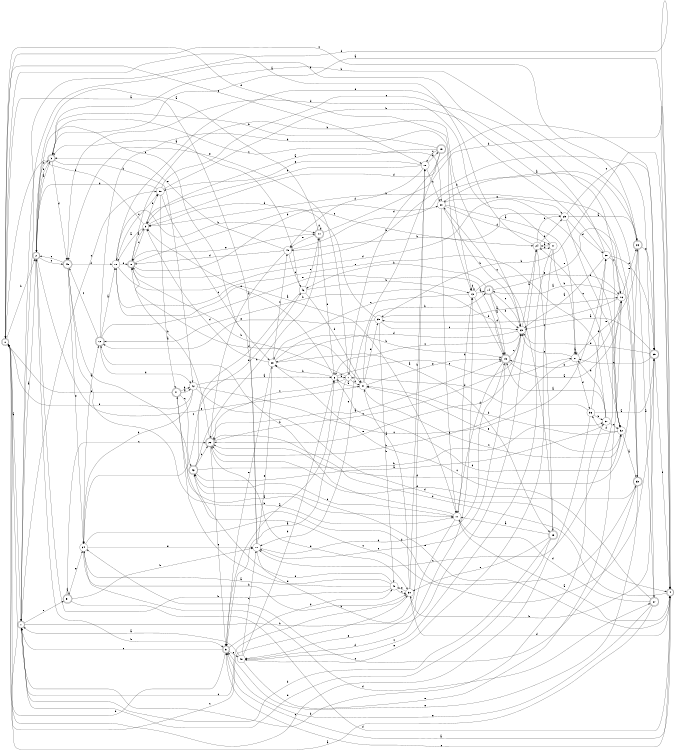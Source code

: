 digraph n42_8 {
__start0 [label="" shape="none"];

rankdir=LR;
size="8,5";

s0 [style="rounded,filled", color="black", fillcolor="white" shape="doublecircle", label="0"];
s1 [style="rounded,filled", color="black", fillcolor="white" shape="doublecircle", label="1"];
s2 [style="rounded,filled", color="black", fillcolor="white" shape="doublecircle", label="2"];
s3 [style="rounded,filled", color="black", fillcolor="white" shape="doublecircle", label="3"];
s4 [style="rounded,filled", color="black", fillcolor="white" shape="doublecircle", label="4"];
s5 [style="rounded,filled", color="black", fillcolor="white" shape="doublecircle", label="5"];
s6 [style="filled", color="black", fillcolor="white" shape="circle", label="6"];
s7 [style="filled", color="black", fillcolor="white" shape="circle", label="7"];
s8 [style="rounded,filled", color="black", fillcolor="white" shape="doublecircle", label="8"];
s9 [style="filled", color="black", fillcolor="white" shape="circle", label="9"];
s10 [style="filled", color="black", fillcolor="white" shape="circle", label="10"];
s11 [style="filled", color="black", fillcolor="white" shape="circle", label="11"];
s12 [style="rounded,filled", color="black", fillcolor="white" shape="doublecircle", label="12"];
s13 [style="filled", color="black", fillcolor="white" shape="circle", label="13"];
s14 [style="rounded,filled", color="black", fillcolor="white" shape="doublecircle", label="14"];
s15 [style="rounded,filled", color="black", fillcolor="white" shape="doublecircle", label="15"];
s16 [style="filled", color="black", fillcolor="white" shape="circle", label="16"];
s17 [style="filled", color="black", fillcolor="white" shape="circle", label="17"];
s18 [style="filled", color="black", fillcolor="white" shape="circle", label="18"];
s19 [style="rounded,filled", color="black", fillcolor="white" shape="doublecircle", label="19"];
s20 [style="filled", color="black", fillcolor="white" shape="circle", label="20"];
s21 [style="filled", color="black", fillcolor="white" shape="circle", label="21"];
s22 [style="rounded,filled", color="black", fillcolor="white" shape="doublecircle", label="22"];
s23 [style="filled", color="black", fillcolor="white" shape="circle", label="23"];
s24 [style="filled", color="black", fillcolor="white" shape="circle", label="24"];
s25 [style="filled", color="black", fillcolor="white" shape="circle", label="25"];
s26 [style="rounded,filled", color="black", fillcolor="white" shape="doublecircle", label="26"];
s27 [style="rounded,filled", color="black", fillcolor="white" shape="doublecircle", label="27"];
s28 [style="filled", color="black", fillcolor="white" shape="circle", label="28"];
s29 [style="rounded,filled", color="black", fillcolor="white" shape="doublecircle", label="29"];
s30 [style="filled", color="black", fillcolor="white" shape="circle", label="30"];
s31 [style="filled", color="black", fillcolor="white" shape="circle", label="31"];
s32 [style="filled", color="black", fillcolor="white" shape="circle", label="32"];
s33 [style="rounded,filled", color="black", fillcolor="white" shape="doublecircle", label="33"];
s34 [style="filled", color="black", fillcolor="white" shape="circle", label="34"];
s35 [style="rounded,filled", color="black", fillcolor="white" shape="doublecircle", label="35"];
s36 [style="filled", color="black", fillcolor="white" shape="circle", label="36"];
s37 [style="filled", color="black", fillcolor="white" shape="circle", label="37"];
s38 [style="filled", color="black", fillcolor="white" shape="circle", label="38"];
s39 [style="filled", color="black", fillcolor="white" shape="circle", label="39"];
s40 [style="filled", color="black", fillcolor="white" shape="circle", label="40"];
s41 [style="rounded,filled", color="black", fillcolor="white" shape="doublecircle", label="41"];
s42 [style="filled", color="black", fillcolor="white" shape="circle", label="42"];
s43 [style="rounded,filled", color="black", fillcolor="white" shape="doublecircle", label="43"];
s44 [style="rounded,filled", color="black", fillcolor="white" shape="doublecircle", label="44"];
s45 [style="filled", color="black", fillcolor="white" shape="circle", label="45"];
s46 [style="filled", color="black", fillcolor="white" shape="circle", label="46"];
s47 [style="filled", color="black", fillcolor="white" shape="circle", label="47"];
s48 [style="filled", color="black", fillcolor="white" shape="circle", label="48"];
s49 [style="rounded,filled", color="black", fillcolor="white" shape="doublecircle", label="49"];
s50 [style="filled", color="black", fillcolor="white" shape="circle", label="50"];
s51 [style="rounded,filled", color="black", fillcolor="white" shape="doublecircle", label="51"];
s0 -> s1 [label="a"];
s0 -> s2 [label="b"];
s0 -> s30 [label="c"];
s0 -> s13 [label="d"];
s0 -> s18 [label="e"];
s1 -> s2 [label="a"];
s1 -> s24 [label="b"];
s1 -> s50 [label="c"];
s1 -> s4 [label="d"];
s1 -> s51 [label="e"];
s2 -> s3 [label="a"];
s2 -> s5 [label="b"];
s2 -> s49 [label="c"];
s2 -> s3 [label="d"];
s2 -> s31 [label="e"];
s3 -> s4 [label="a"];
s3 -> s42 [label="b"];
s3 -> s20 [label="c"];
s3 -> s49 [label="d"];
s3 -> s2 [label="e"];
s4 -> s5 [label="a"];
s4 -> s39 [label="b"];
s4 -> s5 [label="c"];
s4 -> s22 [label="d"];
s4 -> s43 [label="e"];
s5 -> s6 [label="a"];
s5 -> s0 [label="b"];
s5 -> s1 [label="c"];
s5 -> s40 [label="d"];
s5 -> s48 [label="e"];
s6 -> s7 [label="a"];
s6 -> s28 [label="b"];
s6 -> s21 [label="c"];
s6 -> s32 [label="d"];
s6 -> s9 [label="e"];
s7 -> s5 [label="a"];
s7 -> s8 [label="b"];
s7 -> s22 [label="c"];
s7 -> s31 [label="d"];
s7 -> s49 [label="e"];
s8 -> s9 [label="a"];
s8 -> s20 [label="b"];
s8 -> s24 [label="c"];
s8 -> s31 [label="d"];
s8 -> s44 [label="e"];
s9 -> s10 [label="a"];
s9 -> s0 [label="b"];
s9 -> s8 [label="c"];
s9 -> s35 [label="d"];
s9 -> s50 [label="e"];
s10 -> s11 [label="a"];
s10 -> s44 [label="b"];
s10 -> s50 [label="c"];
s10 -> s32 [label="d"];
s10 -> s8 [label="e"];
s11 -> s4 [label="a"];
s11 -> s12 [label="b"];
s11 -> s43 [label="c"];
s11 -> s13 [label="d"];
s11 -> s48 [label="e"];
s12 -> s10 [label="a"];
s12 -> s13 [label="b"];
s12 -> s49 [label="c"];
s12 -> s42 [label="d"];
s12 -> s15 [label="e"];
s13 -> s14 [label="a"];
s13 -> s15 [label="b"];
s13 -> s28 [label="c"];
s13 -> s13 [label="d"];
s13 -> s16 [label="e"];
s14 -> s15 [label="a"];
s14 -> s46 [label="b"];
s14 -> s23 [label="c"];
s14 -> s23 [label="d"];
s14 -> s33 [label="e"];
s15 -> s16 [label="a"];
s15 -> s12 [label="b"];
s15 -> s23 [label="c"];
s15 -> s11 [label="d"];
s15 -> s17 [label="e"];
s16 -> s14 [label="a"];
s16 -> s15 [label="b"];
s16 -> s17 [label="c"];
s16 -> s39 [label="d"];
s16 -> s26 [label="e"];
s17 -> s0 [label="a"];
s17 -> s18 [label="b"];
s17 -> s2 [label="c"];
s17 -> s15 [label="d"];
s17 -> s28 [label="e"];
s18 -> s19 [label="a"];
s18 -> s9 [label="b"];
s18 -> s20 [label="c"];
s18 -> s45 [label="d"];
s18 -> s50 [label="e"];
s19 -> s9 [label="a"];
s19 -> s3 [label="b"];
s19 -> s18 [label="c"];
s19 -> s7 [label="d"];
s19 -> s17 [label="e"];
s20 -> s21 [label="a"];
s20 -> s23 [label="b"];
s20 -> s11 [label="c"];
s20 -> s47 [label="d"];
s20 -> s25 [label="e"];
s21 -> s21 [label="a"];
s21 -> s22 [label="b"];
s21 -> s23 [label="c"];
s21 -> s36 [label="d"];
s21 -> s26 [label="e"];
s22 -> s15 [label="a"];
s22 -> s8 [label="b"];
s22 -> s23 [label="c"];
s22 -> s30 [label="d"];
s22 -> s5 [label="e"];
s23 -> s24 [label="a"];
s23 -> s8 [label="b"];
s23 -> s6 [label="c"];
s23 -> s28 [label="d"];
s23 -> s22 [label="e"];
s24 -> s0 [label="a"];
s24 -> s25 [label="b"];
s24 -> s29 [label="c"];
s24 -> s47 [label="d"];
s24 -> s25 [label="e"];
s25 -> s26 [label="a"];
s25 -> s45 [label="b"];
s25 -> s35 [label="c"];
s25 -> s38 [label="d"];
s25 -> s32 [label="e"];
s26 -> s27 [label="a"];
s26 -> s3 [label="b"];
s26 -> s0 [label="c"];
s26 -> s22 [label="d"];
s26 -> s35 [label="e"];
s27 -> s0 [label="a"];
s27 -> s8 [label="b"];
s27 -> s28 [label="c"];
s27 -> s11 [label="d"];
s27 -> s5 [label="e"];
s28 -> s29 [label="a"];
s28 -> s15 [label="b"];
s28 -> s45 [label="c"];
s28 -> s9 [label="d"];
s28 -> s5 [label="e"];
s29 -> s11 [label="a"];
s29 -> s1 [label="b"];
s29 -> s20 [label="c"];
s29 -> s1 [label="d"];
s29 -> s30 [label="e"];
s30 -> s31 [label="a"];
s30 -> s18 [label="b"];
s30 -> s1 [label="c"];
s30 -> s4 [label="d"];
s30 -> s40 [label="e"];
s31 -> s6 [label="a"];
s31 -> s14 [label="b"];
s31 -> s32 [label="c"];
s31 -> s39 [label="d"];
s31 -> s15 [label="e"];
s32 -> s33 [label="a"];
s32 -> s31 [label="b"];
s32 -> s24 [label="c"];
s32 -> s36 [label="d"];
s32 -> s31 [label="e"];
s33 -> s20 [label="a"];
s33 -> s9 [label="b"];
s33 -> s34 [label="c"];
s33 -> s22 [label="d"];
s33 -> s5 [label="e"];
s34 -> s12 [label="a"];
s34 -> s30 [label="b"];
s34 -> s35 [label="c"];
s34 -> s27 [label="d"];
s34 -> s17 [label="e"];
s35 -> s23 [label="a"];
s35 -> s30 [label="b"];
s35 -> s21 [label="c"];
s35 -> s23 [label="d"];
s35 -> s4 [label="e"];
s36 -> s35 [label="a"];
s36 -> s37 [label="b"];
s36 -> s0 [label="c"];
s36 -> s7 [label="d"];
s36 -> s38 [label="e"];
s37 -> s15 [label="a"];
s37 -> s1 [label="b"];
s37 -> s32 [label="c"];
s37 -> s21 [label="d"];
s37 -> s10 [label="e"];
s38 -> s23 [label="a"];
s38 -> s1 [label="b"];
s38 -> s16 [label="c"];
s38 -> s35 [label="d"];
s38 -> s10 [label="e"];
s39 -> s16 [label="a"];
s39 -> s40 [label="b"];
s39 -> s23 [label="c"];
s39 -> s9 [label="d"];
s39 -> s12 [label="e"];
s40 -> s34 [label="a"];
s40 -> s2 [label="b"];
s40 -> s30 [label="c"];
s40 -> s41 [label="d"];
s40 -> s43 [label="e"];
s41 -> s42 [label="a"];
s41 -> s42 [label="b"];
s41 -> s43 [label="c"];
s41 -> s33 [label="d"];
s41 -> s0 [label="e"];
s42 -> s6 [label="a"];
s42 -> s34 [label="b"];
s42 -> s38 [label="c"];
s42 -> s4 [label="d"];
s42 -> s0 [label="e"];
s43 -> s37 [label="a"];
s43 -> s37 [label="b"];
s43 -> s22 [label="c"];
s43 -> s44 [label="d"];
s43 -> s46 [label="e"];
s44 -> s2 [label="a"];
s44 -> s4 [label="b"];
s44 -> s44 [label="c"];
s44 -> s6 [label="d"];
s44 -> s45 [label="e"];
s45 -> s22 [label="a"];
s45 -> s26 [label="b"];
s45 -> s46 [label="c"];
s45 -> s8 [label="d"];
s45 -> s3 [label="e"];
s46 -> s3 [label="a"];
s46 -> s13 [label="b"];
s46 -> s34 [label="c"];
s46 -> s31 [label="d"];
s46 -> s44 [label="e"];
s47 -> s24 [label="a"];
s47 -> s21 [label="b"];
s47 -> s48 [label="c"];
s47 -> s49 [label="d"];
s47 -> s48 [label="e"];
s48 -> s1 [label="a"];
s48 -> s6 [label="b"];
s48 -> s17 [label="c"];
s48 -> s13 [label="d"];
s48 -> s16 [label="e"];
s49 -> s11 [label="a"];
s49 -> s11 [label="b"];
s49 -> s2 [label="c"];
s49 -> s10 [label="d"];
s49 -> s34 [label="e"];
s50 -> s41 [label="a"];
s50 -> s32 [label="b"];
s50 -> s28 [label="c"];
s50 -> s2 [label="d"];
s50 -> s16 [label="e"];
s51 -> s51 [label="a"];
s51 -> s17 [label="b"];
s51 -> s22 [label="c"];
s51 -> s4 [label="d"];
s51 -> s34 [label="e"];

}